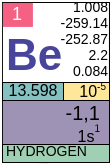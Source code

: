 <mxfile version="22.0.6" type="github">
  <diagram name="Page-1" id="sMeuXygx0KGJLsREs9b4">
    <mxGraphModel dx="262" dy="175" grid="1" gridSize="10" guides="1" tooltips="1" connect="1" arrows="1" fold="1" page="1" pageScale="1" pageWidth="827" pageHeight="1169" math="0" shadow="0">
      <root>
        <mxCell id="0" />
        <mxCell id="1" parent="0" />
        <mxCell id="ryqI51SqivLqqc97rAHL-22" value="" style="group;fontFamily=Helvetica;" vertex="1" connectable="0" parent="1">
          <mxGeometry y="-1.066e-14" width="53.5" height="80.2" as="geometry" />
        </mxCell>
        <mxCell id="ryqI51SqivLqqc97rAHL-7" value="0.084" style="rounded=0;whiteSpace=wrap;html=1;strokeWidth=0.1;movable=1;resizable=1;rotatable=1;deletable=1;editable=1;locked=0;connectable=1;container=0;fontSize=7;align=right;strokeColor=none;fillColor=none;fontFamily=Helvetica;" vertex="1" parent="ryqI51SqivLqqc97rAHL-22">
          <mxGeometry x="23.2" y="31.8" width="30" height="8" as="geometry" />
        </mxCell>
        <mxCell id="ryqI51SqivLqqc97rAHL-1" value="" style="rounded=0;whiteSpace=wrap;html=1;strokeWidth=0.5;fillColor=#9e93b5;movable=1;resizable=1;rotatable=1;deletable=1;editable=1;locked=0;connectable=1;container=0;fontFamily=Helvetica;" vertex="1" parent="ryqI51SqivLqqc97rAHL-22">
          <mxGeometry y="1.138e-14" width="53.5" height="80" as="geometry" />
        </mxCell>
        <mxCell id="ryqI51SqivLqqc97rAHL-9" value="&lt;font style=&quot;font-size: 8px;&quot;&gt;1s&lt;/font&gt;&lt;sup&gt;&lt;font style=&quot;font-size: 5px;&quot;&gt;1&lt;/font&gt;&lt;/sup&gt;" style="rounded=0;whiteSpace=wrap;html=1;strokeWidth=0;movable=1;resizable=1;rotatable=1;deletable=1;editable=1;locked=0;connectable=1;fillColor=#9e93b5;dashed=1;strokeColor=none;container=0;align=right;spacingTop=-4;spacingLeft=0;spacingRight=2;fontFamily=Helvetica;" vertex="1" parent="ryqI51SqivLqqc97rAHL-22">
          <mxGeometry x="0.2" y="61.0" width="53" height="10" as="geometry" />
        </mxCell>
        <mxCell id="ryqI51SqivLqqc97rAHL-10" value="" style="endArrow=none;html=1;rounded=0;exitX=1;exitY=0;exitDx=0;exitDy=0;strokeWidth=0.1;movable=1;resizable=1;rotatable=1;deletable=1;editable=1;locked=0;connectable=1;fontFamily=Helvetica;" edge="1" parent="ryqI51SqivLqqc97rAHL-22" source="ryqI51SqivLqqc97rAHL-13">
          <mxGeometry width="50" height="50" relative="1" as="geometry">
            <mxPoint x="-27" y="50.2" as="sourcePoint" />
            <mxPoint x="23" y="0.2" as="targetPoint" />
          </mxGeometry>
        </mxCell>
        <mxCell id="ryqI51SqivLqqc97rAHL-11" value="" style="rounded=0;whiteSpace=wrap;html=1;strokeWidth=0.1;movable=1;resizable=1;rotatable=1;deletable=1;editable=1;locked=0;connectable=1;strokeColor=none;container=0;fontFamily=Helvetica;" vertex="1" parent="ryqI51SqivLqqc97rAHL-22">
          <mxGeometry x="0.2" y="0.25" width="53" height="39.6" as="geometry" />
        </mxCell>
        <mxCell id="ryqI51SqivLqqc97rAHL-12" value="&lt;font style=&quot;font-size: 8px;&quot;&gt;13.598&lt;/font&gt;" style="rounded=0;whiteSpace=wrap;html=1;strokeWidth=0.5;movable=1;resizable=1;rotatable=1;deletable=1;editable=1;locked=0;connectable=1;fillColor=#86C1C1;container=0;fontSize=7;verticalAlign=middle;spacingTop=0;fontFamily=Helvetica;" vertex="1" parent="ryqI51SqivLqqc97rAHL-22">
          <mxGeometry y="40.0" width="30.5" height="9" as="geometry" />
        </mxCell>
        <mxCell id="ryqI51SqivLqqc97rAHL-13" value="&lt;font style=&quot;font-size: 9px;&quot;&gt;1&lt;/font&gt;" style="rounded=0;whiteSpace=wrap;html=1;strokeWidth=0.1;movable=1;resizable=1;rotatable=1;deletable=1;editable=1;locked=0;connectable=1;fillColor=#F56182;fontSize=9;fontColor=#ffffff;strokeColor=none;container=0;fontFamily=Helvetica;" vertex="1" parent="ryqI51SqivLqqc97rAHL-22">
          <mxGeometry x="0.2" y="0.2" width="15" height="12" as="geometry" />
        </mxCell>
        <mxCell id="ryqI51SqivLqqc97rAHL-15" value="" style="endArrow=none;html=1;rounded=0;exitX=1;exitY=0;exitDx=0;exitDy=0;strokeWidth=0.1;movable=1;resizable=1;rotatable=1;deletable=1;editable=1;locked=0;connectable=1;fontFamily=Helvetica;" edge="1" parent="ryqI51SqivLqqc97rAHL-22">
          <mxGeometry width="50" height="50" relative="1" as="geometry">
            <mxPoint x="15" y="80.0" as="sourcePoint" />
            <mxPoint x="23" y="80.2" as="targetPoint" />
          </mxGeometry>
        </mxCell>
        <mxCell id="ryqI51SqivLqqc97rAHL-17" value="-1,1" style="rounded=0;whiteSpace=wrap;html=1;strokeWidth=0;movable=1;resizable=1;rotatable=1;deletable=1;editable=1;locked=0;connectable=1;fillColor=#9e93b5;dashed=1;strokeColor=none;container=0;align=right;fontSize=10;spacingRight=2;fontFamily=Helvetica;" vertex="1" parent="ryqI51SqivLqqc97rAHL-22">
          <mxGeometry x="0.2" y="49.5" width="53" height="11.5" as="geometry" />
        </mxCell>
        <mxCell id="ryqI51SqivLqqc97rAHL-6" value="2.2" style="rounded=0;whiteSpace=wrap;html=1;strokeWidth=0.1;movable=1;resizable=1;rotatable=1;deletable=1;editable=1;locked=0;connectable=1;container=0;fontSize=7;align=right;strokeColor=none;fillColor=none;spacingBottom=1;spacingRight=-2;fontFamily=Helvetica;" vertex="1" parent="ryqI51SqivLqqc97rAHL-22">
          <mxGeometry x="23.2" y="23.8" width="30" height="8" as="geometry" />
        </mxCell>
        <mxCell id="ryqI51SqivLqqc97rAHL-5" value="-252.87" style="rounded=0;whiteSpace=wrap;html=1;strokeWidth=0.1;movable=1;resizable=1;rotatable=1;deletable=1;editable=1;locked=0;connectable=1;container=0;fontSize=7;align=right;strokeColor=none;fillColor=none;spacingBottom=1;spacingRight=-2;fontFamily=Helvetica;" vertex="1" parent="ryqI51SqivLqqc97rAHL-22">
          <mxGeometry x="23.2" y="15.8" width="30" height="8" as="geometry" />
        </mxCell>
        <mxCell id="ryqI51SqivLqqc97rAHL-4" value="-259.14" style="rounded=0;whiteSpace=wrap;html=1;strokeWidth=0.1;movable=1;resizable=1;rotatable=1;deletable=1;editable=1;locked=0;connectable=1;container=0;fontSize=7;align=right;strokeColor=none;fillColor=none;spacingBottom=1;spacingRight=-2;fontFamily=Helvetica;" vertex="1" parent="ryqI51SqivLqqc97rAHL-22">
          <mxGeometry x="23.2" y="7.8" width="30" height="8" as="geometry" />
        </mxCell>
        <mxCell id="ryqI51SqivLqqc97rAHL-3" value="1.008" style="rounded=0;whiteSpace=wrap;html=1;strokeWidth=0.1;movable=1;resizable=1;rotatable=1;deletable=1;editable=1;locked=0;connectable=1;container=0;fontSize=7;align=right;strokeColor=none;fillColor=none;spacingBottom=1;spacingRight=-2;fontFamily=Helvetica;" vertex="1" parent="ryqI51SqivLqqc97rAHL-22">
          <mxGeometry x="23.2" width="30" height="7.8" as="geometry" />
        </mxCell>
        <mxCell id="ryqI51SqivLqqc97rAHL-14" value="&lt;font data-font-src=&quot;https://fonts.googleapis.com/css?family=Arimo&quot; style=&quot;font-size: 22px;&quot;&gt;Be&lt;/font&gt;" style="rounded=0;whiteSpace=wrap;html=1;strokeWidth=0.1;movable=1;resizable=1;rotatable=1;deletable=1;editable=1;locked=0;connectable=1;strokeColor=none;container=0;align=left;fontSize=26;fontFamily=Arimo;verticalAlign=middle;fillColor=none;fontColor=#49459A;fontStyle=1;spacingTop=-1;fontSource=https%3A%2F%2Ffonts.googleapis.com%2Fcss%3Ffamily%3DArimo;" vertex="1" parent="ryqI51SqivLqqc97rAHL-22">
          <mxGeometry x="0.2" y="12.2" width="29.8" height="27.5" as="geometry" />
        </mxCell>
        <mxCell id="ryqI51SqivLqqc97rAHL-8" value="10&lt;sup&gt;&lt;font style=&quot;font-size: 5px;&quot;&gt;-5&lt;/font&gt;&lt;/sup&gt;" style="rounded=0;whiteSpace=wrap;html=1;strokeWidth=0.5;movable=1;resizable=1;rotatable=1;deletable=1;editable=1;locked=0;connectable=1;fillColor=#ffe799;container=0;fontSize=8;align=right;spacingTop=-1;spacingRight=0;fontFamily=Helvetica;" vertex="1" parent="ryqI51SqivLqqc97rAHL-22">
          <mxGeometry x="30.5" y="40.0" width="23" height="9" as="geometry" />
        </mxCell>
        <mxCell id="ryqI51SqivLqqc97rAHL-2" value="&lt;font style=&quot;font-size: 7px;&quot;&gt;HYDROGEN&lt;/font&gt;" style="rounded=0;whiteSpace=wrap;html=1;strokeWidth=0.5;fontSize=7;verticalAlign=middle;horizontal=1;spacing=2;spacingBottom=-4;spacingTop=-5;align=left;movable=1;resizable=1;rotatable=1;deletable=1;editable=1;locked=0;connectable=1;container=0;fillColor=#9FD0B3;fontFamily=Arimo;fontSource=https%3A%2F%2Ffonts.googleapis.com%2Fcss%3Ffamily%3DArimo;" vertex="1" parent="ryqI51SqivLqqc97rAHL-22">
          <mxGeometry y="71.0" width="53.5" height="9" as="geometry" />
        </mxCell>
        <mxCell id="ryqI51SqivLqqc97rAHL-20" value="0.084" style="rounded=0;whiteSpace=wrap;html=1;strokeWidth=0.1;movable=1;resizable=1;rotatable=1;deletable=1;editable=1;locked=0;connectable=1;container=0;fontSize=7;align=right;strokeColor=none;fillColor=none;spacingBottom=1;spacingRight=-2;fontFamily=Helvetica;" vertex="1" parent="ryqI51SqivLqqc97rAHL-22">
          <mxGeometry x="23.2" y="31.7" width="30" height="8" as="geometry" />
        </mxCell>
      </root>
    </mxGraphModel>
  </diagram>
</mxfile>
